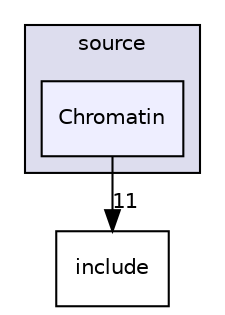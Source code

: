 digraph "/Users/sajjad/virtual cell/Membrane_OBJ/source/Chromatin" {
  compound=true
  node [ fontsize="10", fontname="Helvetica"];
  edge [ labelfontsize="10", labelfontname="Helvetica"];
  subgraph clusterdir_b2f33c71d4aa5e7af42a1ca61ff5af1b {
    graph [ bgcolor="#ddddee", pencolor="black", label="source" fontname="Helvetica", fontsize="10", URL="dir_b2f33c71d4aa5e7af42a1ca61ff5af1b.html"]
  dir_34e65a7acc4cec5486cfa5ea8360ba77 [shape=box, label="Chromatin", style="filled", fillcolor="#eeeeff", pencolor="black", URL="dir_34e65a7acc4cec5486cfa5ea8360ba77.html"];
  }
  dir_d44c64559bbebec7f509842c48db8b23 [shape=box label="include" URL="dir_d44c64559bbebec7f509842c48db8b23.html"];
  dir_34e65a7acc4cec5486cfa5ea8360ba77->dir_d44c64559bbebec7f509842c48db8b23 [headlabel="11", labeldistance=1.5 headhref="dir_000011_000005.html"];
}
